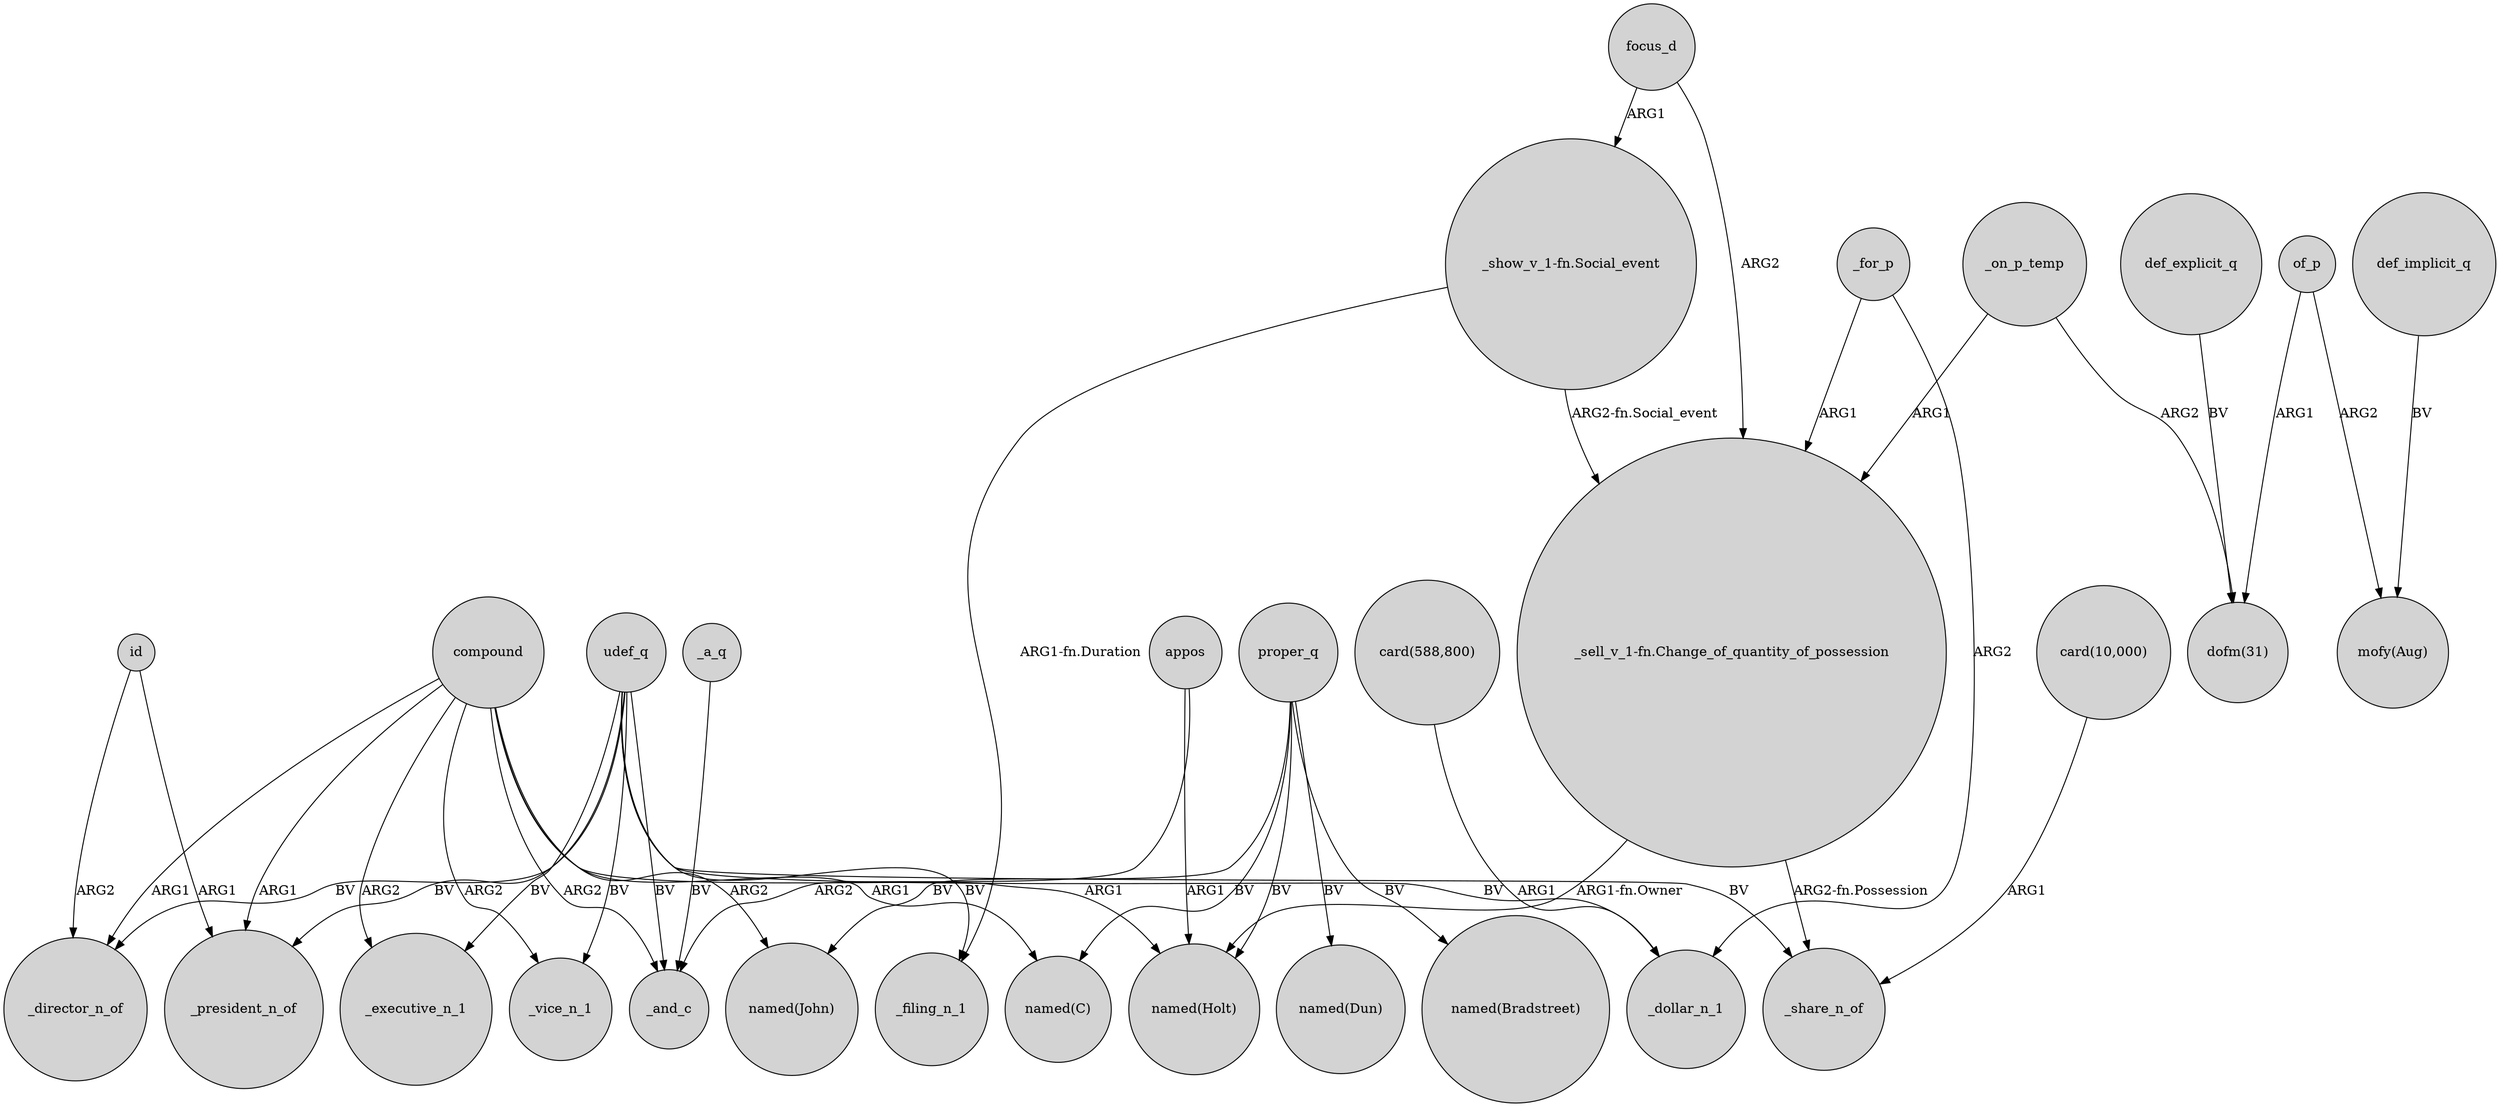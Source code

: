 digraph {
	node [shape=circle style=filled]
	udef_q -> _director_n_of [label=BV]
	_on_p_temp -> "_sell_v_1-fn.Change_of_quantity_of_possession" [label=ARG1]
	"card(588,800)" -> _dollar_n_1 [label=ARG1]
	proper_q -> "named(C)" [label=BV]
	appos -> _and_c [label=ARG2]
	focus_d -> "_sell_v_1-fn.Change_of_quantity_of_possession" [label=ARG2]
	_a_q -> _and_c [label=BV]
	focus_d -> "_show_v_1-fn.Social_event" [label=ARG1]
	"_sell_v_1-fn.Change_of_quantity_of_possession" -> _share_n_of [label="ARG2-fn.Possession"]
	udef_q -> _filing_n_1 [label=BV]
	proper_q -> "named(Bradstreet)" [label=BV]
	of_p -> "dofm(31)" [label=ARG1]
	udef_q -> _and_c [label=BV]
	compound -> _and_c [label=ARG2]
	of_p -> "mofy(Aug)" [label=ARG2]
	udef_q -> _executive_n_1 [label=BV]
	udef_q -> _vice_n_1 [label=BV]
	id -> _president_n_of [label=ARG1]
	compound -> "named(John)" [label=ARG2]
	"card(10,000)" -> _share_n_of [label=ARG1]
	_on_p_temp -> "dofm(31)" [label=ARG2]
	"_show_v_1-fn.Social_event" -> _filing_n_1 [label="ARG1-fn.Duration"]
	_for_p -> _dollar_n_1 [label=ARG2]
	"_show_v_1-fn.Social_event" -> "_sell_v_1-fn.Change_of_quantity_of_possession" [label="ARG2-fn.Social_event"]
	udef_q -> _share_n_of [label=BV]
	udef_q -> _dollar_n_1 [label=BV]
	def_implicit_q -> "mofy(Aug)" [label=BV]
	proper_q -> "named(Holt)" [label=BV]
	def_explicit_q -> "dofm(31)" [label=BV]
	appos -> "named(Holt)" [label=ARG1]
	compound -> _vice_n_1 [label=ARG2]
	"_sell_v_1-fn.Change_of_quantity_of_possession" -> "named(Holt)" [label="ARG1-fn.Owner"]
	compound -> _director_n_of [label=ARG1]
	proper_q -> "named(Dun)" [label=BV]
	compound -> _president_n_of [label=ARG1]
	_for_p -> "_sell_v_1-fn.Change_of_quantity_of_possession" [label=ARG1]
	id -> _director_n_of [label=ARG2]
	udef_q -> _president_n_of [label=BV]
	compound -> "named(Holt)" [label=ARG1]
	compound -> _executive_n_1 [label=ARG2]
	compound -> "named(C)" [label=ARG1]
	proper_q -> "named(John)" [label=BV]
}
